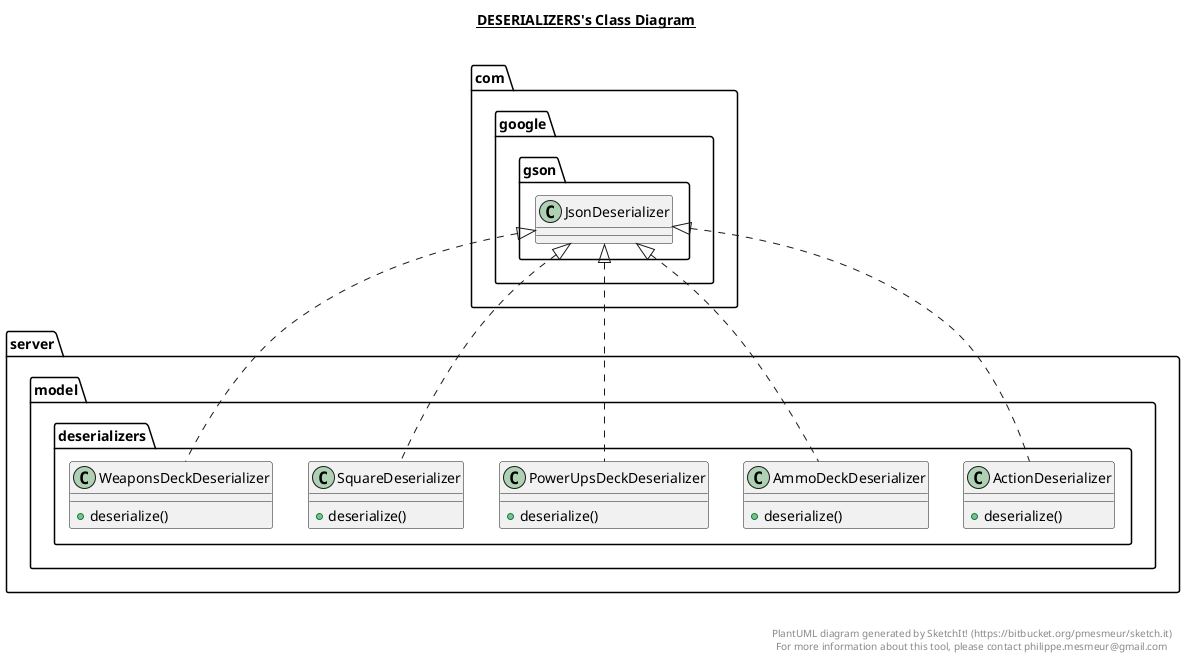 @startuml

title __DESERIALIZERS's Class Diagram__\n

  namespace server {
    namespace model {
      namespace deserializers {
        class server.model.deserializers.ActionDeserializer {
            + deserialize()
        }
      }
    }
  }
  

  namespace server {
    namespace model {
      namespace deserializers {
        class server.model.deserializers.AmmoDeckDeserializer {
            + deserialize()
        }
      }
    }
  }
  

  namespace server {
    namespace model {
      namespace deserializers {
        class server.model.deserializers.PowerUpsDeckDeserializer {
            + deserialize()
        }
      }
    }
  }
  

  namespace server {
    namespace model {
      namespace deserializers {
        class server.model.deserializers.SquareDeserializer {
            + deserialize()
        }
      }
    }
  }
  

  namespace server {
    namespace model {
      namespace deserializers {
        class server.model.deserializers.WeaponsDeckDeserializer {
            + deserialize()
        }
      }
    }
  }
  

  server.model.deserializers.ActionDeserializer .up.|> com.google.gson.JsonDeserializer
  server.model.deserializers.AmmoDeckDeserializer .up.|> com.google.gson.JsonDeserializer
  server.model.deserializers.PowerUpsDeckDeserializer .up.|> com.google.gson.JsonDeserializer
  server.model.deserializers.SquareDeserializer .up.|> com.google.gson.JsonDeserializer
  server.model.deserializers.WeaponsDeckDeserializer .up.|> com.google.gson.JsonDeserializer


right footer


PlantUML diagram generated by SketchIt! (https://bitbucket.org/pmesmeur/sketch.it)
For more information about this tool, please contact philippe.mesmeur@gmail.com
endfooter

@enduml
